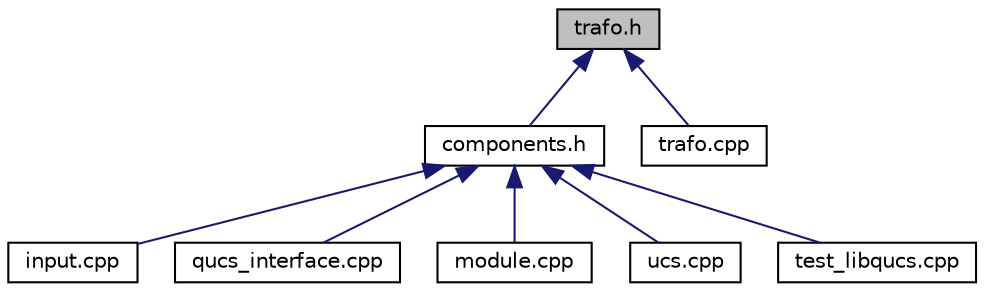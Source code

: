 digraph G
{
  edge [fontname="Helvetica",fontsize="10",labelfontname="Helvetica",labelfontsize="10"];
  node [fontname="Helvetica",fontsize="10",shape=record];
  Node1 [label="trafo.h",height=0.2,width=0.4,color="black", fillcolor="grey75", style="filled" fontcolor="black"];
  Node1 -> Node2 [dir="back",color="midnightblue",fontsize="10",style="solid",fontname="Helvetica"];
  Node2 [label="components.h",height=0.2,width=0.4,color="black", fillcolor="white", style="filled",URL="$components_8h.html"];
  Node2 -> Node3 [dir="back",color="midnightblue",fontsize="10",style="solid",fontname="Helvetica"];
  Node3 [label="input.cpp",height=0.2,width=0.4,color="black", fillcolor="white", style="filled",URL="$input_8cpp.html"];
  Node2 -> Node4 [dir="back",color="midnightblue",fontsize="10",style="solid",fontname="Helvetica"];
  Node4 [label="qucs_interface.cpp",height=0.2,width=0.4,color="black", fillcolor="white", style="filled",URL="$qucs__interface_8cpp.html"];
  Node2 -> Node5 [dir="back",color="midnightblue",fontsize="10",style="solid",fontname="Helvetica"];
  Node5 [label="module.cpp",height=0.2,width=0.4,color="black", fillcolor="white", style="filled",URL="$module_8cpp.html"];
  Node2 -> Node6 [dir="back",color="midnightblue",fontsize="10",style="solid",fontname="Helvetica"];
  Node6 [label="ucs.cpp",height=0.2,width=0.4,color="black", fillcolor="white", style="filled",URL="$ucs_8cpp.html"];
  Node2 -> Node7 [dir="back",color="midnightblue",fontsize="10",style="solid",fontname="Helvetica"];
  Node7 [label="test_libqucs.cpp",height=0.2,width=0.4,color="black", fillcolor="white", style="filled",URL="$test__libqucs_8cpp.html"];
  Node1 -> Node8 [dir="back",color="midnightblue",fontsize="10",style="solid",fontname="Helvetica"];
  Node8 [label="trafo.cpp",height=0.2,width=0.4,color="black", fillcolor="white", style="filled",URL="$trafo_8cpp.html"];
}
